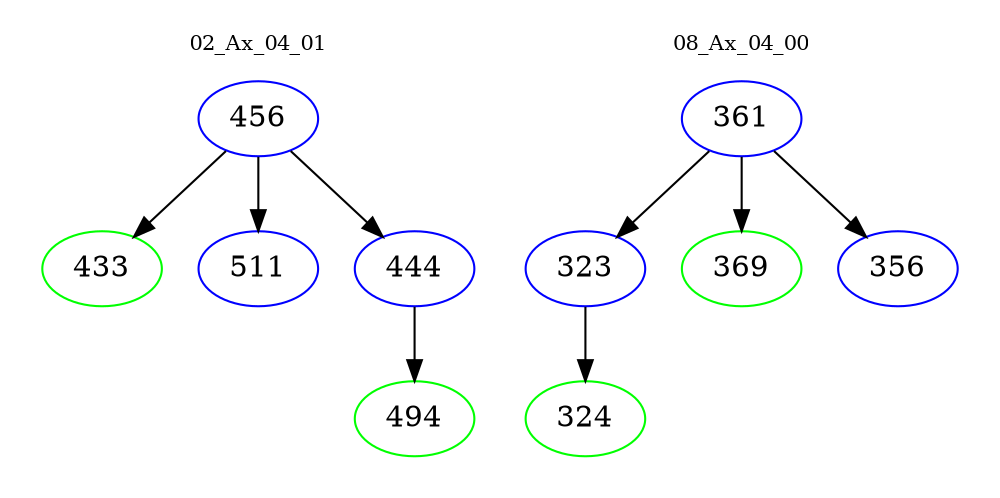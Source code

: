 digraph{
subgraph cluster_0 {
color = white
label = "02_Ax_04_01";
fontsize=10;
T0_456 [label="456", color="blue"]
T0_456 -> T0_433 [color="black"]
T0_433 [label="433", color="green"]
T0_456 -> T0_511 [color="black"]
T0_511 [label="511", color="blue"]
T0_456 -> T0_444 [color="black"]
T0_444 [label="444", color="blue"]
T0_444 -> T0_494 [color="black"]
T0_494 [label="494", color="green"]
}
subgraph cluster_1 {
color = white
label = "08_Ax_04_00";
fontsize=10;
T1_361 [label="361", color="blue"]
T1_361 -> T1_323 [color="black"]
T1_323 [label="323", color="blue"]
T1_323 -> T1_324 [color="black"]
T1_324 [label="324", color="green"]
T1_361 -> T1_369 [color="black"]
T1_369 [label="369", color="green"]
T1_361 -> T1_356 [color="black"]
T1_356 [label="356", color="blue"]
}
}
